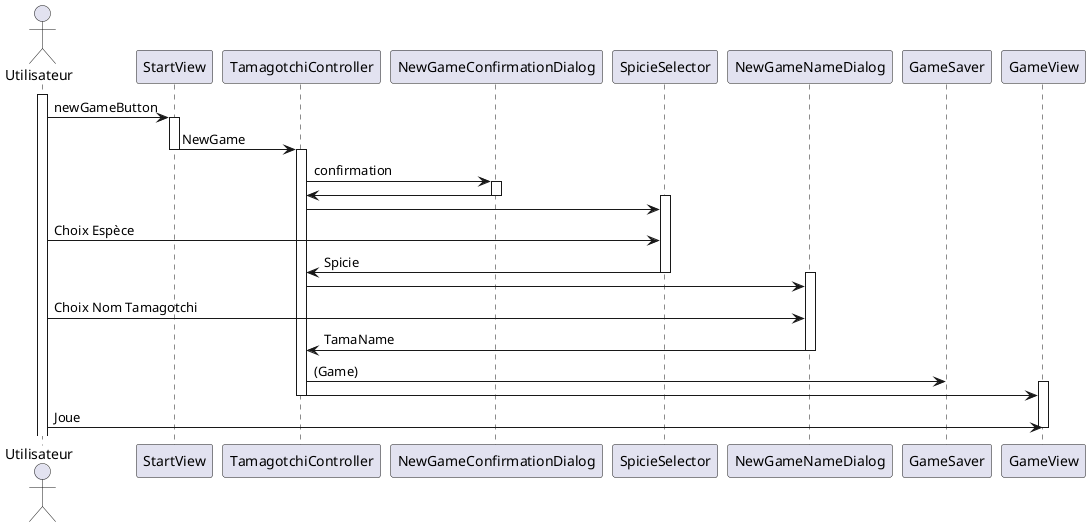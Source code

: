 	
@startuml game manager
/' Guide : https://plantuml.com/en/sequence-diagram '/

/'Connection au jeu et reccupération'/
    Actor Utilisateur


    activate Utilisateur

    Utilisateur -> StartView : newGameButton

    activate StartView

    StartView -> TamagotchiController : NewGame

    deactivate StartView
    
    activate TamagotchiController

        TamagotchiController -> NewGameConfirmationDialog : confirmation

        activate NewGameConfirmationDialog

        NewGameConfirmationDialog -> TamagotchiController

        deactivate NewGameConfirmationDialog

        activate SpicieSelector

        TamagotchiController -> SpicieSelector

        Utilisateur -> SpicieSelector : Choix Espèce

        SpicieSelector -> TamagotchiController : Spicie

        deactivate SpicieSelector

        activate NewGameNameDialog 

        TamagotchiController -> NewGameNameDialog

        Utilisateur -> NewGameNameDialog : Choix Nom Tamagotchi

        NewGameNameDialog -> TamagotchiController : TamaName

        deactivate NewGameNameDialog

        TamagotchiController -> GameSaver : (Game)

        activate GameView
        TamagotchiController -> GameView

    deactivate TamagotchiController
    
    Utilisateur -> GameView : Joue
    deactivate GameView

@enduml
